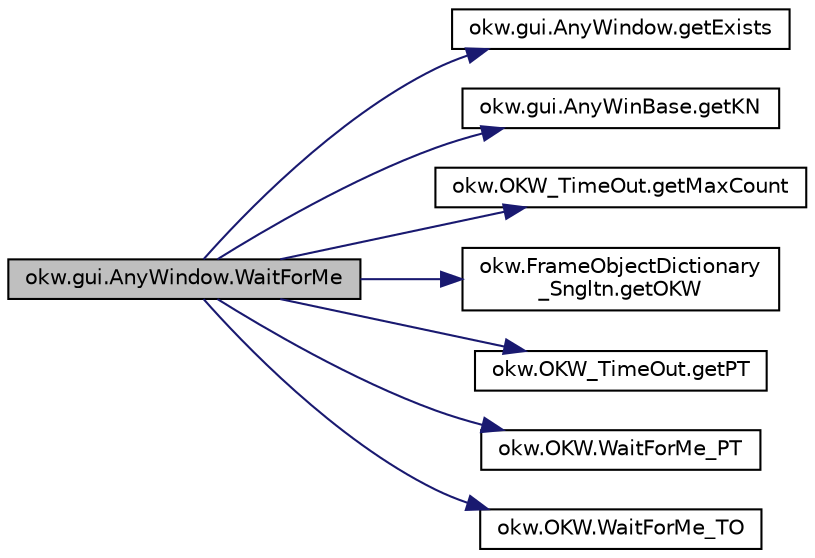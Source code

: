 digraph "okw.gui.AnyWindow.WaitForMe"
{
 // INTERACTIVE_SVG=YES
 // LATEX_PDF_SIZE
  edge [fontname="Helvetica",fontsize="10",labelfontname="Helvetica",labelfontsize="10"];
  node [fontname="Helvetica",fontsize="10",shape=record];
  rankdir="LR";
  Node1 [label="okw.gui.AnyWindow.WaitForMe",height=0.2,width=0.4,color="black", fillcolor="grey75", style="filled", fontcolor="black",tooltip="Methode, wartet auf das aktuelle GUI-Object bis es erscheint oder der eingestellte TimeOut erreicht i..."];
  Node1 -> Node2 [color="midnightblue",fontsize="10",style="solid",fontname="Helvetica"];
  Node2 [label="okw.gui.AnyWindow.getExists",height=0.2,width=0.4,color="black", fillcolor="white", style="filled",URL="$classokw_1_1gui_1_1_any_window.html#a817be880f1fbf753c65e85e68a7257ea",tooltip="Prüft die Existenz des aktuellen Objektes."];
  Node1 -> Node3 [color="midnightblue",fontsize="10",style="solid",fontname="Helvetica"];
  Node3 [label="okw.gui.AnyWinBase.getKN",height=0.2,width=0.4,color="black", fillcolor="white", style="filled",URL="$classokw_1_1gui_1_1_any_win_base.html#a064dcf61895c04b3dcd899d901586095",tooltip="Setzten des Objekt KN."];
  Node1 -> Node4 [color="midnightblue",fontsize="10",style="solid",fontname="Helvetica"];
  Node4 [label="okw.OKW_TimeOut.getMaxCount",height=0.2,width=0.4,color="black", fillcolor="white", style="filled",URL="$classokw_1_1_o_k_w___time_out.html#adf7b9cc33db065c1f284bb5db2227b51",tooltip="Anzahl der berechnetten Zyklen."];
  Node1 -> Node5 [color="midnightblue",fontsize="10",style="solid",fontname="Helvetica"];
  Node5 [label="okw.FrameObjectDictionary\l_Sngltn.getOKW",height=0.2,width=0.4,color="black", fillcolor="white", style="filled",URL="$classokw_1_1_frame_object_dictionary___sngltn.html#a6796729146caaca3c9763e1e30bf4c9e",tooltip="Holt für einen GUI-Object die angehängte Annotation."];
  Node1 -> Node6 [color="midnightblue",fontsize="10",style="solid",fontname="Helvetica"];
  Node6 [label="okw.OKW_TimeOut.getPT",height=0.2,width=0.4,color="black", fillcolor="white", style="filled",URL="$classokw_1_1_o_k_w___time_out.html#ab7142e5e6adc82f308a70177c71ced2c",tooltip="Wartezeit zwischen zwei Pollings in [ms]."];
  Node1 -> Node7 [color="midnightblue",fontsize="10",style="solid",fontname="Helvetica"];
  Node7 [label="okw.OKW.WaitForMe_PT",height=0.2,width=0.4,color="black", fillcolor="white", style="filled",URL="$interfaceokw_1_1_o_k_w.html#a243bbdc6c866386fd64fd4c4758a14b7",tooltip="Polling Time in [ms] für das aktuelle Object."];
  Node1 -> Node8 [color="midnightblue",fontsize="10",style="solid",fontname="Helvetica"];
  Node8 [label="okw.OKW.WaitForMe_TO",height=0.2,width=0.4,color="black", fillcolor="white", style="filled",URL="$interfaceokw_1_1_o_k_w.html#af34bc34f70320801da0d077669491629",tooltip="TimeOut in Sekunden [s] für das erscheinen des aktuellen Objektes."];
}
